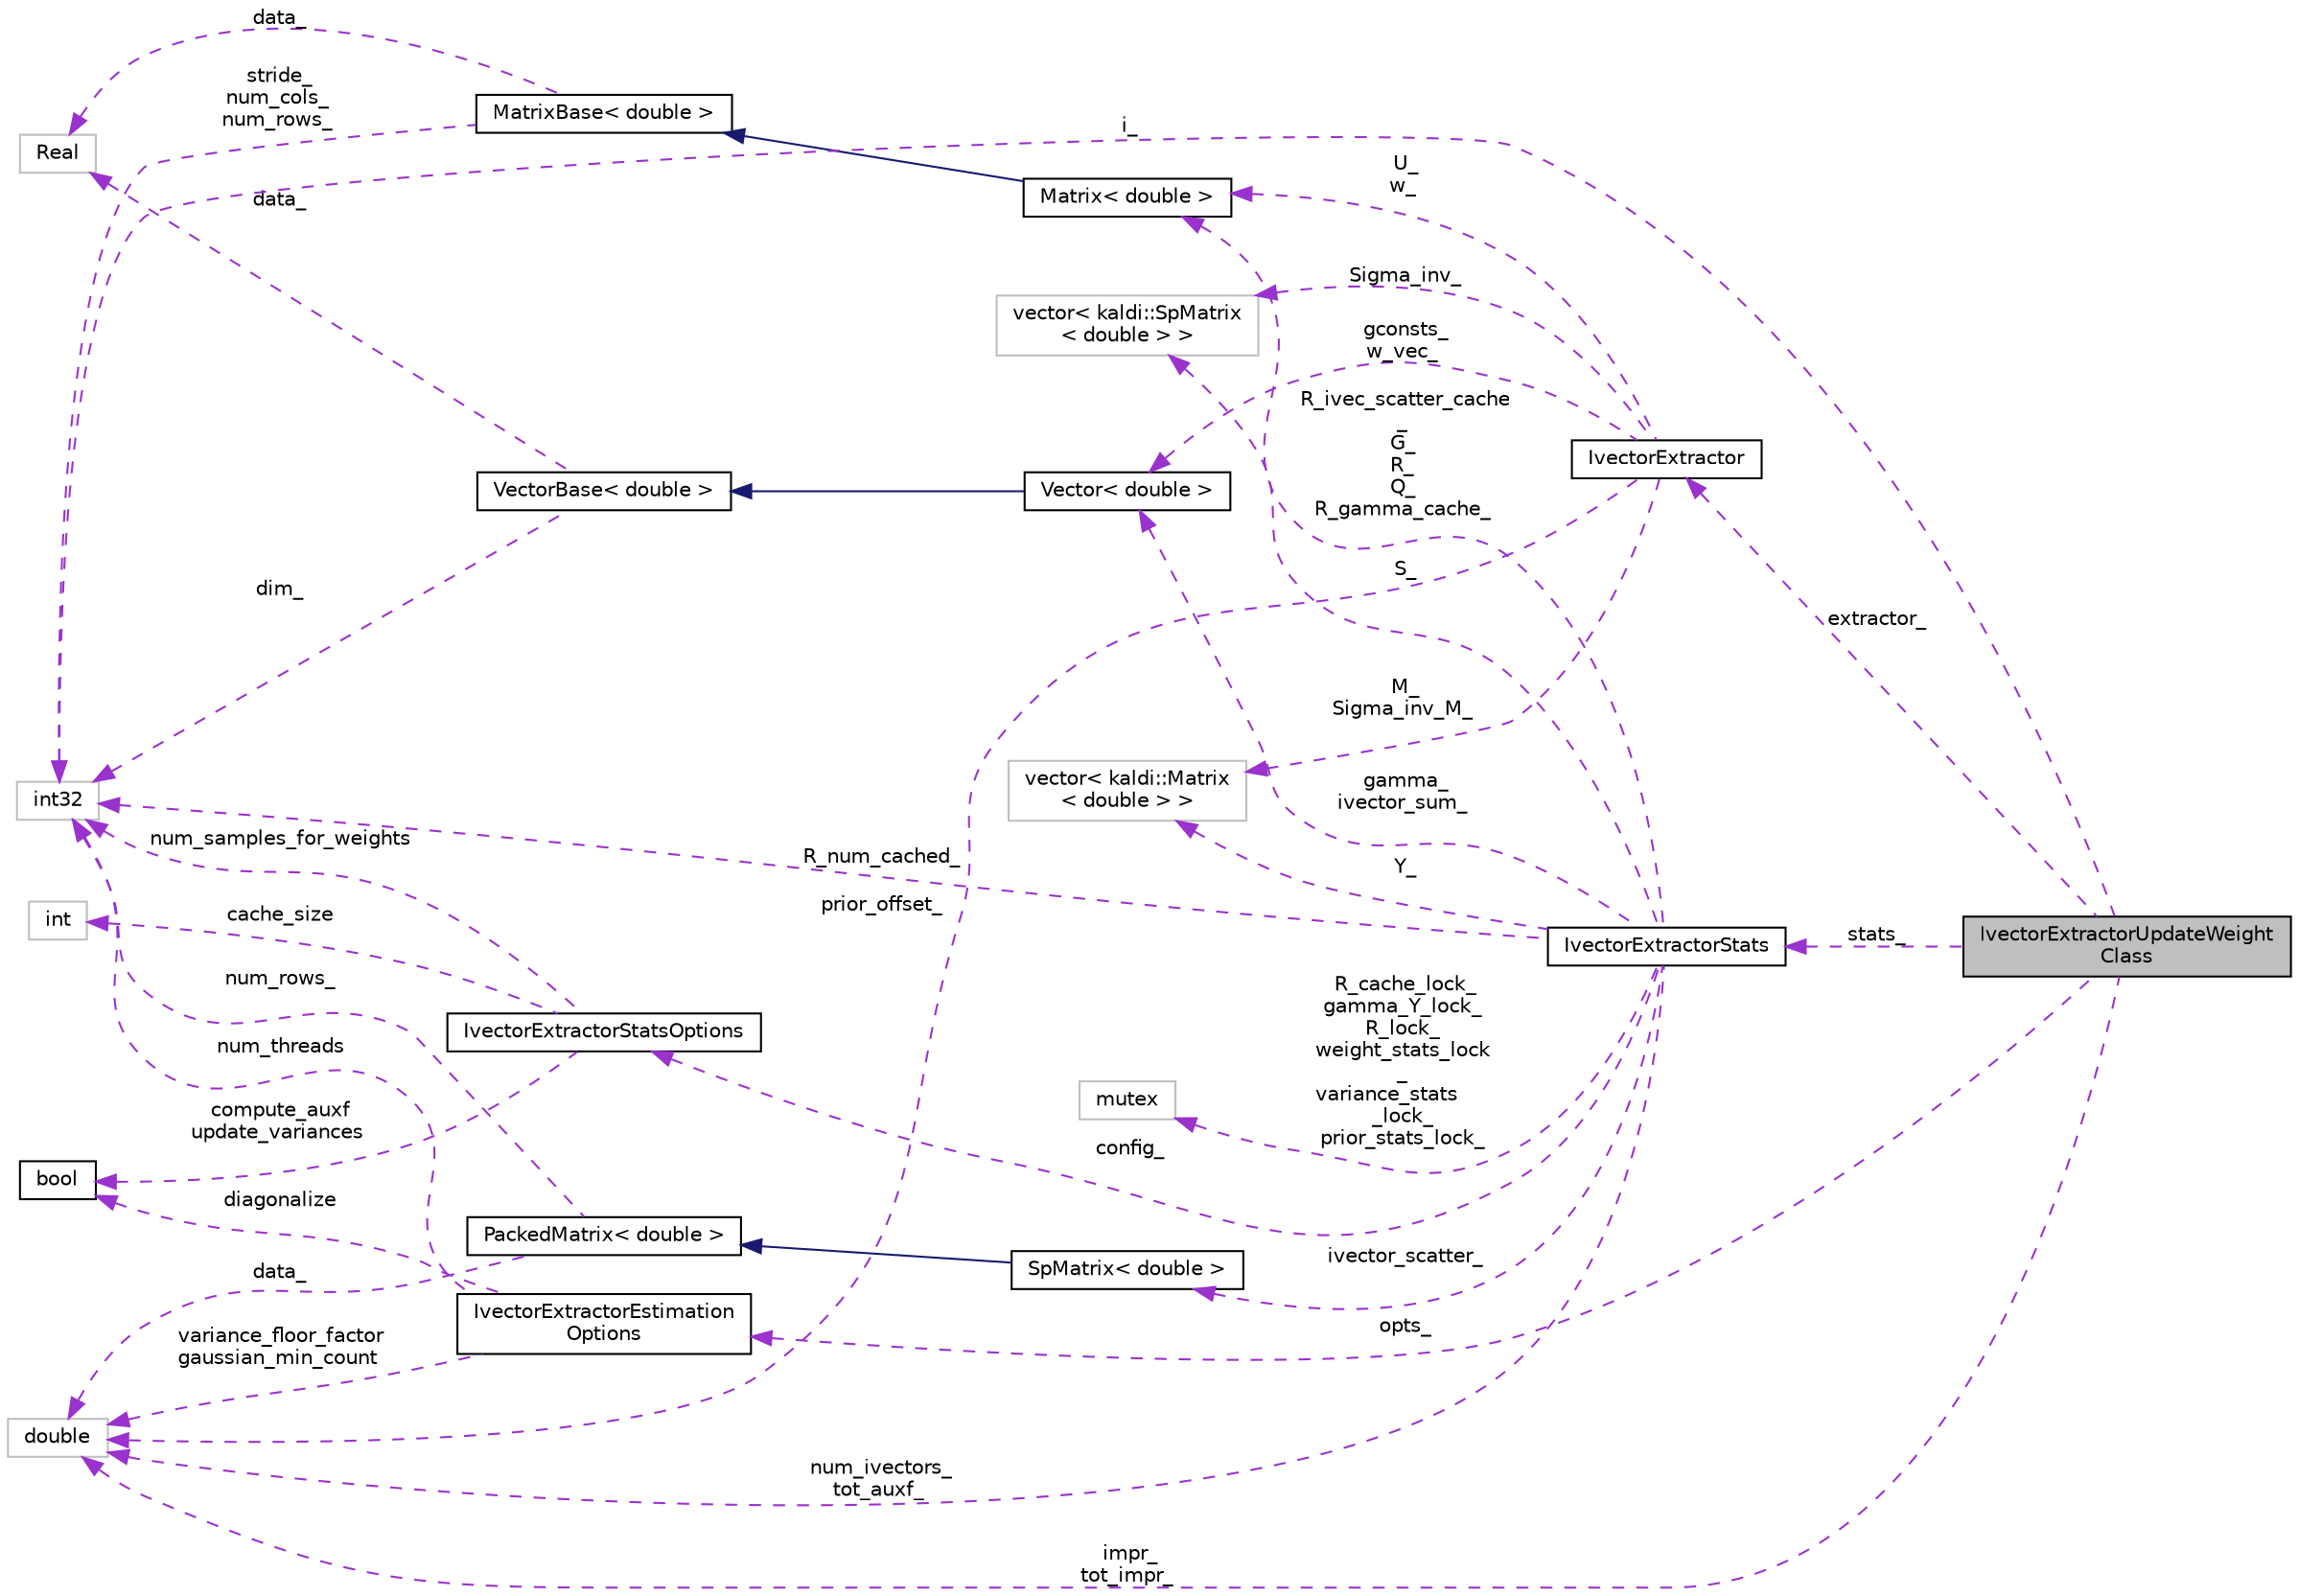 digraph "IvectorExtractorUpdateWeightClass"
{
  edge [fontname="Helvetica",fontsize="10",labelfontname="Helvetica",labelfontsize="10"];
  node [fontname="Helvetica",fontsize="10",shape=record];
  rankdir="LR";
  Node1 [label="IvectorExtractorUpdateWeight\lClass",height=0.2,width=0.4,color="black", fillcolor="grey75", style="filled", fontcolor="black"];
  Node2 -> Node1 [dir="back",color="darkorchid3",fontsize="10",style="dashed",label=" stats_" ,fontname="Helvetica"];
  Node2 [label="IvectorExtractorStats",height=0.2,width=0.4,color="black", fillcolor="white", style="filled",URL="$classkaldi_1_1IvectorExtractorStats.html",tooltip="IvectorExtractorStats is a class used to update the parameters of the ivector extractor. "];
  Node3 -> Node2 [dir="back",color="darkorchid3",fontsize="10",style="dashed",label=" R_ivec_scatter_cache\l_\nG_\nR_\nQ_\nR_gamma_cache_" ,fontname="Helvetica"];
  Node3 [label="Matrix\< double \>",height=0.2,width=0.4,color="black", fillcolor="white", style="filled",URL="$classkaldi_1_1Matrix.html"];
  Node4 -> Node3 [dir="back",color="midnightblue",fontsize="10",style="solid",fontname="Helvetica"];
  Node4 [label="MatrixBase\< double \>",height=0.2,width=0.4,color="black", fillcolor="white", style="filled",URL="$classkaldi_1_1MatrixBase.html",tooltip="Base class which provides matrix operations not involving resizing or allocation. ..."];
  Node5 -> Node4 [dir="back",color="darkorchid3",fontsize="10",style="dashed",label=" data_" ,fontname="Helvetica"];
  Node5 [label="Real",height=0.2,width=0.4,color="grey75", fillcolor="white", style="filled"];
  Node6 -> Node4 [dir="back",color="darkorchid3",fontsize="10",style="dashed",label=" stride_\nnum_cols_\nnum_rows_" ,fontname="Helvetica"];
  Node6 [label="int32",height=0.2,width=0.4,color="grey75", fillcolor="white", style="filled"];
  Node7 -> Node2 [dir="back",color="darkorchid3",fontsize="10",style="dashed",label=" Y_" ,fontname="Helvetica"];
  Node7 [label="vector\< kaldi::Matrix\l\< double \> \>",height=0.2,width=0.4,color="grey75", fillcolor="white", style="filled"];
  Node8 -> Node2 [dir="back",color="darkorchid3",fontsize="10",style="dashed",label=" num_ivectors_\ntot_auxf_" ,fontname="Helvetica"];
  Node8 [label="double",height=0.2,width=0.4,color="grey75", fillcolor="white", style="filled"];
  Node9 -> Node2 [dir="back",color="darkorchid3",fontsize="10",style="dashed",label=" ivector_scatter_" ,fontname="Helvetica"];
  Node9 [label="SpMatrix\< double \>",height=0.2,width=0.4,color="black", fillcolor="white", style="filled",URL="$classkaldi_1_1SpMatrix.html"];
  Node10 -> Node9 [dir="back",color="midnightblue",fontsize="10",style="solid",fontname="Helvetica"];
  Node10 [label="PackedMatrix\< double \>",height=0.2,width=0.4,color="black", fillcolor="white", style="filled",URL="$classkaldi_1_1PackedMatrix.html"];
  Node8 -> Node10 [dir="back",color="darkorchid3",fontsize="10",style="dashed",label=" data_" ,fontname="Helvetica"];
  Node6 -> Node10 [dir="back",color="darkorchid3",fontsize="10",style="dashed",label=" num_rows_" ,fontname="Helvetica"];
  Node11 -> Node2 [dir="back",color="darkorchid3",fontsize="10",style="dashed",label=" R_cache_lock_\ngamma_Y_lock_\nR_lock_\nweight_stats_lock\l_\nvariance_stats\l_lock_\nprior_stats_lock_" ,fontname="Helvetica"];
  Node11 [label="mutex",height=0.2,width=0.4,color="grey75", fillcolor="white", style="filled"];
  Node12 -> Node2 [dir="back",color="darkorchid3",fontsize="10",style="dashed",label=" config_" ,fontname="Helvetica"];
  Node12 [label="IvectorExtractorStatsOptions",height=0.2,width=0.4,color="black", fillcolor="white", style="filled",URL="$structkaldi_1_1IvectorExtractorStatsOptions.html",tooltip="Options for IvectorExtractorStats, which is used to update the parameters of IvectorExtractor. "];
  Node13 -> Node12 [dir="back",color="darkorchid3",fontsize="10",style="dashed",label=" cache_size" ,fontname="Helvetica"];
  Node13 [label="int",height=0.2,width=0.4,color="grey75", fillcolor="white", style="filled"];
  Node14 -> Node12 [dir="back",color="darkorchid3",fontsize="10",style="dashed",label=" compute_auxf\nupdate_variances" ,fontname="Helvetica"];
  Node14 [label="bool",height=0.2,width=0.4,color="black", fillcolor="white", style="filled",URL="$classbool.html"];
  Node6 -> Node12 [dir="back",color="darkorchid3",fontsize="10",style="dashed",label=" num_samples_for_weights" ,fontname="Helvetica"];
  Node15 -> Node2 [dir="back",color="darkorchid3",fontsize="10",style="dashed",label=" S_" ,fontname="Helvetica"];
  Node15 [label="vector\< kaldi::SpMatrix\l\< double \> \>",height=0.2,width=0.4,color="grey75", fillcolor="white", style="filled"];
  Node16 -> Node2 [dir="back",color="darkorchid3",fontsize="10",style="dashed",label=" gamma_\nivector_sum_" ,fontname="Helvetica"];
  Node16 [label="Vector\< double \>",height=0.2,width=0.4,color="black", fillcolor="white", style="filled",URL="$classkaldi_1_1Vector.html"];
  Node17 -> Node16 [dir="back",color="midnightblue",fontsize="10",style="solid",fontname="Helvetica"];
  Node17 [label="VectorBase\< double \>",height=0.2,width=0.4,color="black", fillcolor="white", style="filled",URL="$classkaldi_1_1VectorBase.html",tooltip="Provides a vector abstraction class. "];
  Node5 -> Node17 [dir="back",color="darkorchid3",fontsize="10",style="dashed",label=" data_" ,fontname="Helvetica"];
  Node6 -> Node17 [dir="back",color="darkorchid3",fontsize="10",style="dashed",label=" dim_" ,fontname="Helvetica"];
  Node6 -> Node2 [dir="back",color="darkorchid3",fontsize="10",style="dashed",label=" R_num_cached_" ,fontname="Helvetica"];
  Node8 -> Node1 [dir="back",color="darkorchid3",fontsize="10",style="dashed",label=" impr_\ntot_impr_" ,fontname="Helvetica"];
  Node18 -> Node1 [dir="back",color="darkorchid3",fontsize="10",style="dashed",label=" extractor_" ,fontname="Helvetica"];
  Node18 [label="IvectorExtractor",height=0.2,width=0.4,color="black", fillcolor="white", style="filled",URL="$classkaldi_1_1IvectorExtractor.html"];
  Node7 -> Node18 [dir="back",color="darkorchid3",fontsize="10",style="dashed",label=" M_\nSigma_inv_M_" ,fontname="Helvetica"];
  Node3 -> Node18 [dir="back",color="darkorchid3",fontsize="10",style="dashed",label=" U_\nw_" ,fontname="Helvetica"];
  Node8 -> Node18 [dir="back",color="darkorchid3",fontsize="10",style="dashed",label=" prior_offset_" ,fontname="Helvetica"];
  Node15 -> Node18 [dir="back",color="darkorchid3",fontsize="10",style="dashed",label=" Sigma_inv_" ,fontname="Helvetica"];
  Node16 -> Node18 [dir="back",color="darkorchid3",fontsize="10",style="dashed",label=" gconsts_\nw_vec_" ,fontname="Helvetica"];
  Node19 -> Node1 [dir="back",color="darkorchid3",fontsize="10",style="dashed",label=" opts_" ,fontname="Helvetica"];
  Node19 [label="IvectorExtractorEstimation\lOptions",height=0.2,width=0.4,color="black", fillcolor="white", style="filled",URL="$structkaldi_1_1IvectorExtractorEstimationOptions.html",tooltip="Options for training the IvectorExtractor, e.g. variance flooring. "];
  Node8 -> Node19 [dir="back",color="darkorchid3",fontsize="10",style="dashed",label=" variance_floor_factor\ngaussian_min_count" ,fontname="Helvetica"];
  Node14 -> Node19 [dir="back",color="darkorchid3",fontsize="10",style="dashed",label=" diagonalize" ,fontname="Helvetica"];
  Node6 -> Node19 [dir="back",color="darkorchid3",fontsize="10",style="dashed",label=" num_threads" ,fontname="Helvetica"];
  Node6 -> Node1 [dir="back",color="darkorchid3",fontsize="10",style="dashed",label=" i_" ,fontname="Helvetica"];
}
